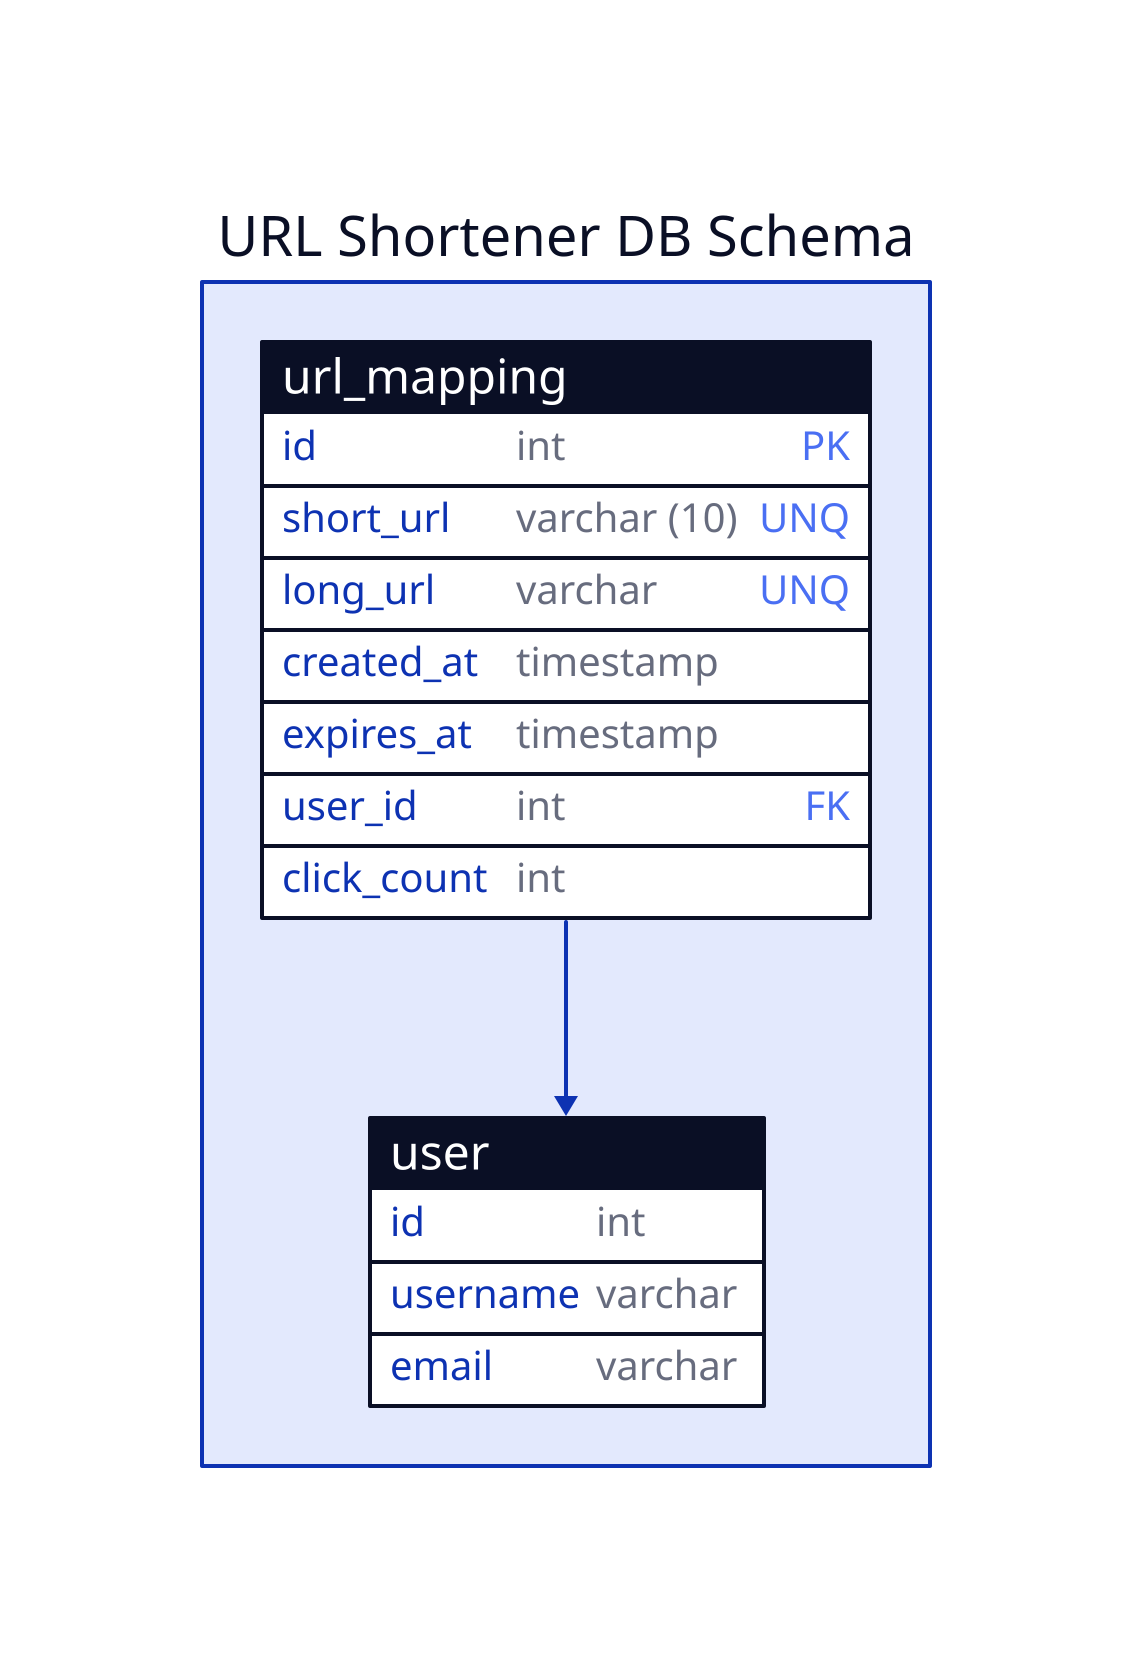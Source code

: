 vars: {
  d2-config: {
    layout-engine: elk
    center: true
  }
}
db_model: "URL Shortener DB Schema" {
  url_mapping: {
    shape: sql_table
    id: int {constraint: primary_key}
    short_url: varchar (10) {constraint: unique}
    long_url: varchar {constraint: unique}
    created_at: timestamp
    expires_at: timestamp
    user_id: int {constraint: foreign_key}
    click_count: int
  }

  user: {
    shape: sql_table
    id: int
    username: varchar
    email: varchar
  }
  url_mapping.user_id -> user.id
}
